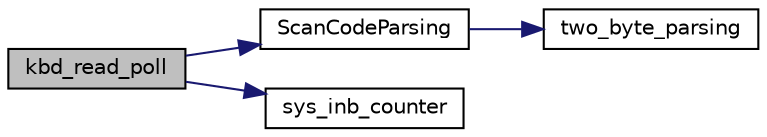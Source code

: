 digraph "kbd_read_poll"
{
 // LATEX_PDF_SIZE
  edge [fontname="Helvetica",fontsize="10",labelfontname="Helvetica",labelfontsize="10"];
  node [fontname="Helvetica",fontsize="10",shape=record];
  rankdir="LR";
  Node1 [label="kbd_read_poll",height=0.2,width=0.4,color="black", fillcolor="grey75", style="filled", fontcolor="black",tooltip="le as informacoes do teclado em modo de polling."];
  Node1 -> Node2 [color="midnightblue",fontsize="10",style="solid",fontname="Helvetica"];
  Node2 [label="ScanCodeParsing",height=0.2,width=0.4,color="black", fillcolor="white", style="filled",URL="$_keyboard_8c.html#acdaa1b1377347872b477e388b68ca5b9",tooltip="realiza o parsing do scancode e atualiza o array bytes e o valor make consoante o resultado."];
  Node2 -> Node3 [color="midnightblue",fontsize="10",style="solid",fontname="Helvetica"];
  Node3 [label="two_byte_parsing",height=0.2,width=0.4,color="black", fillcolor="white", style="filled",URL="$_keyboard_8c.html#a42cfa7db518258a2489229be601d9c83",tooltip="processa o pacote de dados quando estes tem dois bytes."];
  Node1 -> Node4 [color="midnightblue",fontsize="10",style="solid",fontname="Helvetica"];
  Node4 [label="sys_inb_counter",height=0.2,width=0.4,color="black", fillcolor="white", style="filled",URL="$_keyboard_8c.html#ab90540d6426b6c9c6d58c439cc5cc2d7",tooltip=" "];
}
